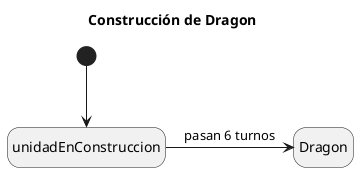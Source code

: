 @startuml
hide empty description
title Construcción de Dragon

[*] --> unidadEnConstruccion

unidadEnConstruccion -> Dragon : pasan 6 turnos

@enduml